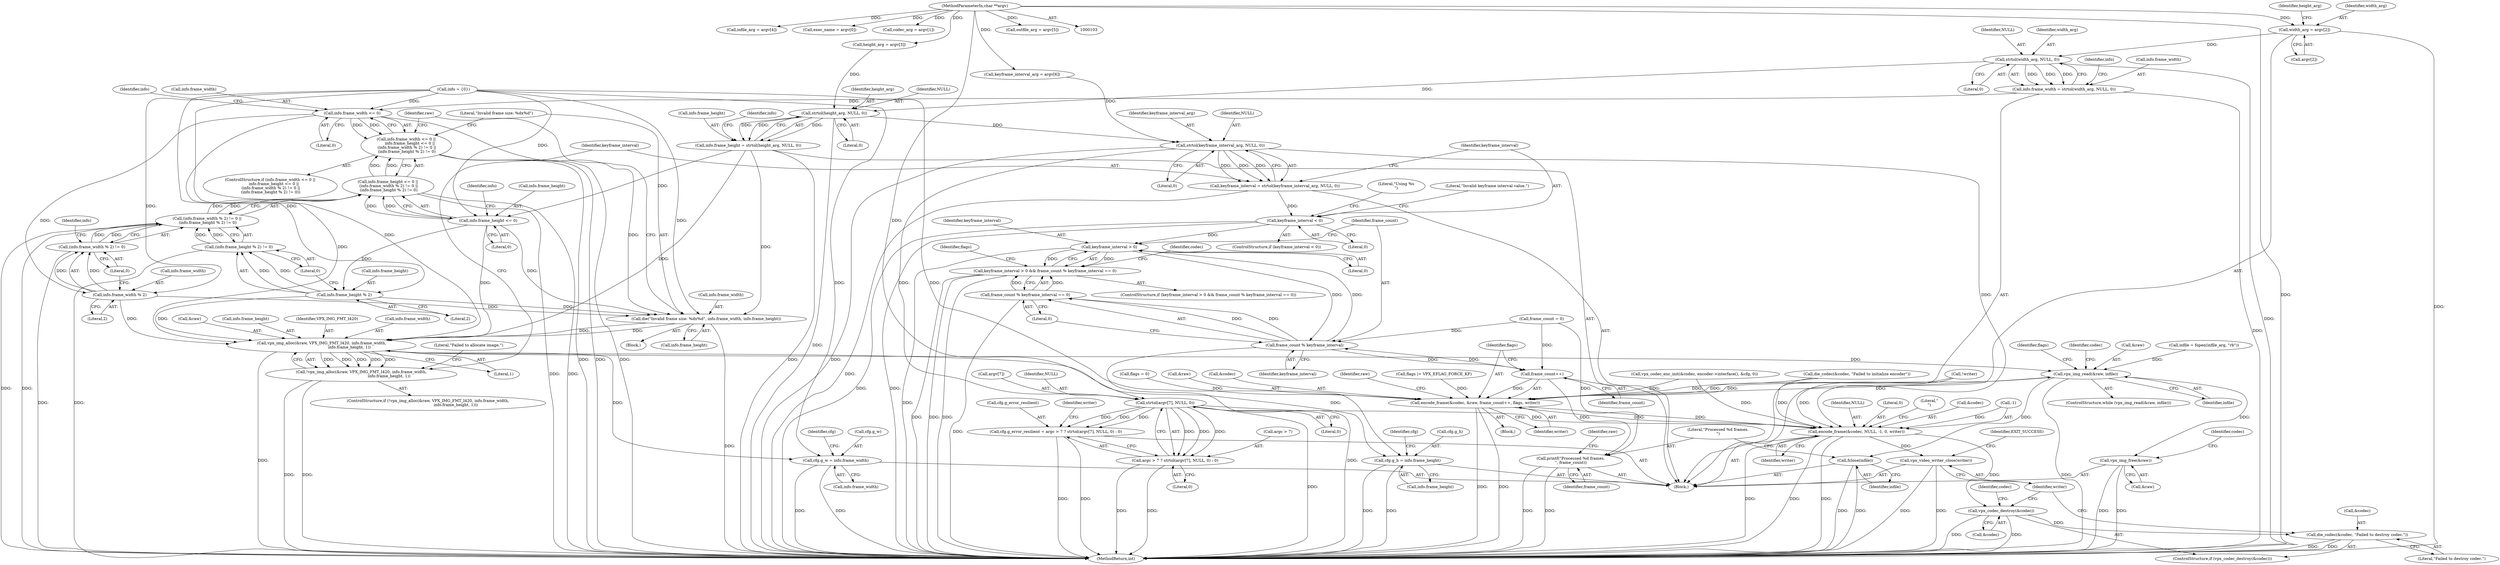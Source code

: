digraph "0_Android_5a9753fca56f0eeb9f61e342b2fccffc364f9426_14@array" {
"1000182" [label="(Call,width_arg = argv[2])"];
"1000105" [label="(MethodParameterIn,char **argv)"];
"1000227" [label="(Call,strtol(width_arg, NULL, 0))"];
"1000223" [label="(Call,info.frame_width = strtol(width_arg, NULL, 0))"];
"1000255" [label="(Call,info.frame_width <= 0)"];
"1000254" [label="(Call,info.frame_width <= 0 ||\n      info.frame_height <= 0 ||\n (info.frame_width % 2) != 0 ||\n (info.frame_height % 2) != 0)"];
"1000268" [label="(Call,info.frame_width % 2)"];
"1000267" [label="(Call,(info.frame_width % 2) != 0)"];
"1000266" [label="(Call,(info.frame_width % 2) != 0 ||\n (info.frame_height % 2) != 0)"];
"1000260" [label="(Call,info.frame_height <= 0 ||\n (info.frame_width % 2) != 0 ||\n (info.frame_height % 2) != 0)"];
"1000282" [label="(Call,die(\"Invalid frame size: %dx%d\", info.frame_width, info.frame_height))"];
"1000292" [label="(Call,vpx_img_alloc(&raw, VPX_IMG_FMT_I420, info.frame_width,\n                                             info.frame_height, 1))"];
"1000291" [label="(Call,!vpx_img_alloc(&raw, VPX_IMG_FMT_I420, info.frame_width,\n                                             info.frame_height, 1))"];
"1000335" [label="(Call,cfg.g_w = info.frame_width)"];
"1000342" [label="(Call,cfg.g_h = info.frame_height)"];
"1000427" [label="(Call,vpx_img_read(&raw, infile))"];
"1000449" [label="(Call,encode_frame(&codec, &raw, frame_count++, flags, writer))"];
"1000458" [label="(Call,encode_frame(&codec, NULL, -1, 0, writer))"];
"1000477" [label="(Call,vpx_codec_destroy(&codec))"];
"1000480" [label="(Call,die_codec(&codec, \"Failed to destroy codec.\"))"];
"1000484" [label="(Call,vpx_video_writer_close(writer))"];
"1000468" [label="(Call,fclose(infile))"];
"1000473" [label="(Call,vpx_img_free(&raw))"];
"1000235" [label="(Call,strtol(height_arg, NULL, 0))"];
"1000231" [label="(Call,info.frame_height = strtol(height_arg, NULL, 0))"];
"1000261" [label="(Call,info.frame_height <= 0)"];
"1000275" [label="(Call,info.frame_height % 2)"];
"1000274" [label="(Call,(info.frame_height % 2) != 0)"];
"1000308" [label="(Call,strtol(keyframe_interval_arg, NULL, 0))"];
"1000306" [label="(Call,keyframe_interval = strtol(keyframe_interval_arg, NULL, 0))"];
"1000313" [label="(Call,keyframe_interval < 0)"];
"1000438" [label="(Call,keyframe_interval > 0)"];
"1000437" [label="(Call,keyframe_interval > 0 && frame_count % keyframe_interval == 0)"];
"1000442" [label="(Call,frame_count % keyframe_interval)"];
"1000441" [label="(Call,frame_count % keyframe_interval == 0)"];
"1000454" [label="(Call,frame_count++)"];
"1000470" [label="(Call,printf(\"Processed %d frames.\n\", frame_count))"];
"1000384" [label="(Call,strtol(argv[7], NULL, 0))"];
"1000376" [label="(Call,cfg.g_error_resilient = argc > 7 ? strtol(argv[7], NULL, 0) : 0)"];
"1000380" [label="(Call,argc > 7 ? strtol(argv[7], NULL, 0) : 0)"];
"1000263" [label="(Identifier,info)"];
"1000274" [label="(Call,(info.frame_height % 2) != 0)"];
"1000272" [label="(Literal,2)"];
"1000422" [label="(Call,die_codec(&codec, \"Failed to initialize encoder\"))"];
"1000461" [label="(Identifier,NULL)"];
"1000478" [label="(Call,&codec)"];
"1000384" [label="(Call,strtol(argv[7], NULL, 0))"];
"1000392" [label="(Identifier,writer)"];
"1000484" [label="(Call,vpx_video_writer_close(writer))"];
"1000482" [label="(Identifier,codec)"];
"1000280" [label="(Literal,0)"];
"1000406" [label="(Call,infile = fopen(infile_arg, \"rb\"))"];
"1000232" [label="(Call,info.frame_height)"];
"1000266" [label="(Call,(info.frame_width % 2) != 0 ||\n (info.frame_height % 2) != 0)"];
"1000192" [label="(Call,infile_arg = argv[4])"];
"1000229" [label="(Identifier,NULL)"];
"1000291" [label="(Call,!vpx_img_alloc(&raw, VPX_IMG_FMT_I420, info.frame_width,\n                                             info.frame_height, 1))"];
"1000437" [label="(Call,keyframe_interval > 0 && frame_count % keyframe_interval == 0)"];
"1000292" [label="(Call,vpx_img_alloc(&raw, VPX_IMG_FMT_I420, info.frame_width,\n                                             info.frame_height, 1))"];
"1000473" [label="(Call,vpx_img_free(&raw))"];
"1000377" [label="(Call,cfg.g_error_resilient)"];
"1000275" [label="(Call,info.frame_height % 2)"];
"1000281" [label="(Block,)"];
"1000254" [label="(Call,info.frame_width <= 0 ||\n      info.frame_height <= 0 ||\n (info.frame_width % 2) != 0 ||\n (info.frame_height % 2) != 0)"];
"1000439" [label="(Identifier,keyframe_interval)"];
"1000471" [label="(Literal,\"Processed %d frames.\n\")"];
"1000440" [label="(Literal,0)"];
"1000282" [label="(Call,die(\"Invalid frame size: %dx%d\", info.frame_width, info.frame_height))"];
"1000230" [label="(Literal,0)"];
"1000312" [label="(ControlStructure,if (keyframe_interval < 0))"];
"1000390" [label="(Literal,0)"];
"1000426" [label="(ControlStructure,while (vpx_img_read(&raw, infile)))"];
"1000270" [label="(Identifier,info)"];
"1000469" [label="(Identifier,infile)"];
"1000344" [label="(Identifier,cfg)"];
"1000487" [label="(Identifier,EXIT_SUCCESS)"];
"1000485" [label="(Identifier,writer)"];
"1000455" [label="(Identifier,frame_count)"];
"1000183" [label="(Identifier,width_arg)"];
"1000438" [label="(Call,keyframe_interval > 0)"];
"1000479" [label="(Identifier,codec)"];
"1000436" [label="(ControlStructure,if (keyframe_interval > 0 && frame_count % keyframe_interval == 0))"];
"1000380" [label="(Call,argc > 7 ? strtol(argv[7], NULL, 0) : 0)"];
"1000228" [label="(Identifier,width_arg)"];
"1000434" [label="(Identifier,flags)"];
"1000449" [label="(Call,encode_frame(&codec, &raw, frame_count++, flags, writer))"];
"1000306" [label="(Call,keyframe_interval = strtol(keyframe_interval_arg, NULL, 0))"];
"1000293" [label="(Call,&raw)"];
"1000166" [label="(Call,exec_name = argv[0])"];
"1000454" [label="(Call,frame_count++)"];
"1000430" [label="(Identifier,infile)"];
"1000261" [label="(Call,info.frame_height <= 0)"];
"1000475" [label="(Identifier,raw)"];
"1000294" [label="(Identifier,raw)"];
"1000177" [label="(Call,codec_arg = argv[1])"];
"1000277" [label="(Identifier,info)"];
"1000376" [label="(Call,cfg.g_error_resilient = argc > 7 ? strtol(argv[7], NULL, 0) : 0)"];
"1000339" [label="(Call,info.frame_width)"];
"1000236" [label="(Identifier,height_arg)"];
"1000309" [label="(Identifier,keyframe_interval_arg)"];
"1000283" [label="(Literal,\"Invalid frame size: %dx%d\")"];
"1000456" [label="(Identifier,flags)"];
"1000299" [label="(Call,info.frame_height)"];
"1000464" [label="(Literal,0)"];
"1000290" [label="(ControlStructure,if (!vpx_img_alloc(&raw, VPX_IMG_FMT_I420, info.frame_width,\n                                             info.frame_height, 1)))"];
"1000468" [label="(Call,fclose(infile))"];
"1000427" [label="(Call,vpx_img_read(&raw, infile))"];
"1000260" [label="(Call,info.frame_height <= 0 ||\n (info.frame_width % 2) != 0 ||\n (info.frame_height % 2) != 0)"];
"1000184" [label="(Call,argv[2])"];
"1000307" [label="(Identifier,keyframe_interval)"];
"1000385" [label="(Call,argv[7])"];
"1000182" [label="(Call,width_arg = argv[2])"];
"1000381" [label="(Call,argc > 7)"];
"1000346" [label="(Call,info.frame_height)"];
"1000233" [label="(Identifier,info)"];
"1000399" [label="(Call,!writer)"];
"1000284" [label="(Call,info.frame_width)"];
"1000343" [label="(Call,cfg.g_h)"];
"1000313" [label="(Call,keyframe_interval < 0)"];
"1000287" [label="(Call,info.frame_height)"];
"1000259" [label="(Literal,0)"];
"1000452" [label="(Call,&raw)"];
"1000488" [label="(MethodReturn,int)"];
"1000235" [label="(Call,strtol(height_arg, NULL, 0))"];
"1000237" [label="(Identifier,NULL)"];
"1000267" [label="(Call,(info.frame_width % 2) != 0)"];
"1000483" [label="(Literal,\"Failed to destroy codec.\")"];
"1000342" [label="(Call,cfg.g_h = info.frame_height)"];
"1000231" [label="(Call,info.frame_height = strtol(height_arg, NULL, 0))"];
"1000474" [label="(Call,&raw)"];
"1000451" [label="(Identifier,codec)"];
"1000268" [label="(Call,info.frame_width % 2)"];
"1000224" [label="(Call,info.frame_width)"];
"1000470" [label="(Call,printf(\"Processed %d frames.\n\", frame_count))"];
"1000457" [label="(Identifier,writer)"];
"1000295" [label="(Identifier,VPX_IMG_FMT_I420)"];
"1000352" [label="(Identifier,cfg)"];
"1000302" [label="(Literal,1)"];
"1000311" [label="(Literal,0)"];
"1000187" [label="(Call,height_arg = argv[3])"];
"1000481" [label="(Call,&codec)"];
"1000315" [label="(Literal,0)"];
"1000279" [label="(Literal,2)"];
"1000317" [label="(Literal,\"Invalid keyframe interval value.\")"];
"1000256" [label="(Call,info.frame_width)"];
"1000296" [label="(Call,info.frame_width)"];
"1000450" [label="(Call,&codec)"];
"1000480" [label="(Call,die_codec(&codec, \"Failed to destroy codec.\"))"];
"1000458" [label="(Call,encode_frame(&codec, NULL, -1, 0, writer))"];
"1000188" [label="(Identifier,height_arg)"];
"1000445" [label="(Literal,0)"];
"1000314" [label="(Identifier,keyframe_interval)"];
"1000472" [label="(Identifier,frame_count)"];
"1000443" [label="(Identifier,frame_count)"];
"1000310" [label="(Identifier,NULL)"];
"1000477" [label="(Call,vpx_codec_destroy(&codec))"];
"1000429" [label="(Identifier,raw)"];
"1000467" [label="(Literal,\"\n\")"];
"1000223" [label="(Call,info.frame_width = strtol(width_arg, NULL, 0))"];
"1000431" [label="(Block,)"];
"1000253" [label="(ControlStructure,if (info.frame_width <= 0 ||\n      info.frame_height <= 0 ||\n (info.frame_width % 2) != 0 ||\n (info.frame_height % 2) != 0))"];
"1000120" [label="(Call,info = {0})"];
"1000446" [label="(Call,flags |= VPX_EFLAG_FORCE_KF)"];
"1000460" [label="(Identifier,codec)"];
"1000476" [label="(ControlStructure,if (vpx_codec_destroy(&codec)))"];
"1000202" [label="(Call,keyframe_interval_arg = argv[6])"];
"1000388" [label="(Identifier,NULL)"];
"1000459" [label="(Call,&codec)"];
"1000197" [label="(Call,outfile_arg = argv[5])"];
"1000269" [label="(Call,info.frame_width)"];
"1000273" [label="(Literal,0)"];
"1000433" [label="(Call,flags = 0)"];
"1000265" [label="(Literal,0)"];
"1000415" [label="(Call,vpx_codec_enc_init(&codec, encoder->interface(), &cfg, 0))"];
"1000465" [label="(Identifier,writer)"];
"1000447" [label="(Identifier,flags)"];
"1000444" [label="(Identifier,keyframe_interval)"];
"1000242" [label="(Identifier,info)"];
"1000262" [label="(Call,info.frame_height)"];
"1000389" [label="(Literal,0)"];
"1000305" [label="(Literal,\"Failed to allocate image.\")"];
"1000462" [label="(Call,-1)"];
"1000428" [label="(Call,&raw)"];
"1000114" [label="(Call,frame_count = 0)"];
"1000238" [label="(Literal,0)"];
"1000227" [label="(Call,strtol(width_arg, NULL, 0))"];
"1000335" [label="(Call,cfg.g_w = info.frame_width)"];
"1000308" [label="(Call,strtol(keyframe_interval_arg, NULL, 0))"];
"1000442" [label="(Call,frame_count % keyframe_interval)"];
"1000105" [label="(MethodParameterIn,char **argv)"];
"1000319" [label="(Literal,\"Using %s\n\")"];
"1000336" [label="(Call,cfg.g_w)"];
"1000106" [label="(Block,)"];
"1000276" [label="(Call,info.frame_height)"];
"1000441" [label="(Call,frame_count % keyframe_interval == 0)"];
"1000255" [label="(Call,info.frame_width <= 0)"];
"1000182" -> "1000106"  [label="AST: "];
"1000182" -> "1000184"  [label="CFG: "];
"1000183" -> "1000182"  [label="AST: "];
"1000184" -> "1000182"  [label="AST: "];
"1000188" -> "1000182"  [label="CFG: "];
"1000182" -> "1000488"  [label="DDG: "];
"1000105" -> "1000182"  [label="DDG: "];
"1000182" -> "1000227"  [label="DDG: "];
"1000105" -> "1000103"  [label="AST: "];
"1000105" -> "1000488"  [label="DDG: "];
"1000105" -> "1000166"  [label="DDG: "];
"1000105" -> "1000177"  [label="DDG: "];
"1000105" -> "1000187"  [label="DDG: "];
"1000105" -> "1000192"  [label="DDG: "];
"1000105" -> "1000197"  [label="DDG: "];
"1000105" -> "1000202"  [label="DDG: "];
"1000105" -> "1000384"  [label="DDG: "];
"1000227" -> "1000223"  [label="AST: "];
"1000227" -> "1000230"  [label="CFG: "];
"1000228" -> "1000227"  [label="AST: "];
"1000229" -> "1000227"  [label="AST: "];
"1000230" -> "1000227"  [label="AST: "];
"1000223" -> "1000227"  [label="CFG: "];
"1000227" -> "1000488"  [label="DDG: "];
"1000227" -> "1000223"  [label="DDG: "];
"1000227" -> "1000223"  [label="DDG: "];
"1000227" -> "1000223"  [label="DDG: "];
"1000227" -> "1000235"  [label="DDG: "];
"1000223" -> "1000106"  [label="AST: "];
"1000224" -> "1000223"  [label="AST: "];
"1000233" -> "1000223"  [label="CFG: "];
"1000223" -> "1000488"  [label="DDG: "];
"1000223" -> "1000255"  [label="DDG: "];
"1000255" -> "1000254"  [label="AST: "];
"1000255" -> "1000259"  [label="CFG: "];
"1000256" -> "1000255"  [label="AST: "];
"1000259" -> "1000255"  [label="AST: "];
"1000263" -> "1000255"  [label="CFG: "];
"1000254" -> "1000255"  [label="CFG: "];
"1000255" -> "1000254"  [label="DDG: "];
"1000255" -> "1000254"  [label="DDG: "];
"1000120" -> "1000255"  [label="DDG: "];
"1000255" -> "1000268"  [label="DDG: "];
"1000255" -> "1000282"  [label="DDG: "];
"1000255" -> "1000292"  [label="DDG: "];
"1000254" -> "1000253"  [label="AST: "];
"1000254" -> "1000260"  [label="CFG: "];
"1000260" -> "1000254"  [label="AST: "];
"1000283" -> "1000254"  [label="CFG: "];
"1000294" -> "1000254"  [label="CFG: "];
"1000254" -> "1000488"  [label="DDG: "];
"1000254" -> "1000488"  [label="DDG: "];
"1000254" -> "1000488"  [label="DDG: "];
"1000260" -> "1000254"  [label="DDG: "];
"1000260" -> "1000254"  [label="DDG: "];
"1000268" -> "1000267"  [label="AST: "];
"1000268" -> "1000272"  [label="CFG: "];
"1000269" -> "1000268"  [label="AST: "];
"1000272" -> "1000268"  [label="AST: "];
"1000273" -> "1000268"  [label="CFG: "];
"1000268" -> "1000267"  [label="DDG: "];
"1000268" -> "1000267"  [label="DDG: "];
"1000120" -> "1000268"  [label="DDG: "];
"1000268" -> "1000282"  [label="DDG: "];
"1000268" -> "1000292"  [label="DDG: "];
"1000267" -> "1000266"  [label="AST: "];
"1000267" -> "1000273"  [label="CFG: "];
"1000273" -> "1000267"  [label="AST: "];
"1000277" -> "1000267"  [label="CFG: "];
"1000266" -> "1000267"  [label="CFG: "];
"1000267" -> "1000488"  [label="DDG: "];
"1000267" -> "1000266"  [label="DDG: "];
"1000267" -> "1000266"  [label="DDG: "];
"1000266" -> "1000260"  [label="AST: "];
"1000266" -> "1000274"  [label="CFG: "];
"1000274" -> "1000266"  [label="AST: "];
"1000260" -> "1000266"  [label="CFG: "];
"1000266" -> "1000488"  [label="DDG: "];
"1000266" -> "1000488"  [label="DDG: "];
"1000266" -> "1000260"  [label="DDG: "];
"1000266" -> "1000260"  [label="DDG: "];
"1000274" -> "1000266"  [label="DDG: "];
"1000274" -> "1000266"  [label="DDG: "];
"1000260" -> "1000261"  [label="CFG: "];
"1000261" -> "1000260"  [label="AST: "];
"1000260" -> "1000488"  [label="DDG: "];
"1000260" -> "1000488"  [label="DDG: "];
"1000261" -> "1000260"  [label="DDG: "];
"1000261" -> "1000260"  [label="DDG: "];
"1000282" -> "1000281"  [label="AST: "];
"1000282" -> "1000287"  [label="CFG: "];
"1000283" -> "1000282"  [label="AST: "];
"1000284" -> "1000282"  [label="AST: "];
"1000287" -> "1000282"  [label="AST: "];
"1000294" -> "1000282"  [label="CFG: "];
"1000282" -> "1000488"  [label="DDG: "];
"1000120" -> "1000282"  [label="DDG: "];
"1000275" -> "1000282"  [label="DDG: "];
"1000261" -> "1000282"  [label="DDG: "];
"1000231" -> "1000282"  [label="DDG: "];
"1000282" -> "1000292"  [label="DDG: "];
"1000282" -> "1000292"  [label="DDG: "];
"1000292" -> "1000291"  [label="AST: "];
"1000292" -> "1000302"  [label="CFG: "];
"1000293" -> "1000292"  [label="AST: "];
"1000295" -> "1000292"  [label="AST: "];
"1000296" -> "1000292"  [label="AST: "];
"1000299" -> "1000292"  [label="AST: "];
"1000302" -> "1000292"  [label="AST: "];
"1000291" -> "1000292"  [label="CFG: "];
"1000292" -> "1000488"  [label="DDG: "];
"1000292" -> "1000291"  [label="DDG: "];
"1000292" -> "1000291"  [label="DDG: "];
"1000292" -> "1000291"  [label="DDG: "];
"1000292" -> "1000291"  [label="DDG: "];
"1000292" -> "1000291"  [label="DDG: "];
"1000120" -> "1000292"  [label="DDG: "];
"1000275" -> "1000292"  [label="DDG: "];
"1000261" -> "1000292"  [label="DDG: "];
"1000231" -> "1000292"  [label="DDG: "];
"1000292" -> "1000335"  [label="DDG: "];
"1000292" -> "1000342"  [label="DDG: "];
"1000292" -> "1000427"  [label="DDG: "];
"1000291" -> "1000290"  [label="AST: "];
"1000305" -> "1000291"  [label="CFG: "];
"1000307" -> "1000291"  [label="CFG: "];
"1000291" -> "1000488"  [label="DDG: "];
"1000291" -> "1000488"  [label="DDG: "];
"1000335" -> "1000106"  [label="AST: "];
"1000335" -> "1000339"  [label="CFG: "];
"1000336" -> "1000335"  [label="AST: "];
"1000339" -> "1000335"  [label="AST: "];
"1000344" -> "1000335"  [label="CFG: "];
"1000335" -> "1000488"  [label="DDG: "];
"1000335" -> "1000488"  [label="DDG: "];
"1000120" -> "1000335"  [label="DDG: "];
"1000342" -> "1000106"  [label="AST: "];
"1000342" -> "1000346"  [label="CFG: "];
"1000343" -> "1000342"  [label="AST: "];
"1000346" -> "1000342"  [label="AST: "];
"1000352" -> "1000342"  [label="CFG: "];
"1000342" -> "1000488"  [label="DDG: "];
"1000342" -> "1000488"  [label="DDG: "];
"1000120" -> "1000342"  [label="DDG: "];
"1000427" -> "1000426"  [label="AST: "];
"1000427" -> "1000430"  [label="CFG: "];
"1000428" -> "1000427"  [label="AST: "];
"1000430" -> "1000427"  [label="AST: "];
"1000434" -> "1000427"  [label="CFG: "];
"1000460" -> "1000427"  [label="CFG: "];
"1000427" -> "1000488"  [label="DDG: "];
"1000449" -> "1000427"  [label="DDG: "];
"1000406" -> "1000427"  [label="DDG: "];
"1000427" -> "1000449"  [label="DDG: "];
"1000427" -> "1000468"  [label="DDG: "];
"1000427" -> "1000473"  [label="DDG: "];
"1000449" -> "1000431"  [label="AST: "];
"1000449" -> "1000457"  [label="CFG: "];
"1000450" -> "1000449"  [label="AST: "];
"1000452" -> "1000449"  [label="AST: "];
"1000454" -> "1000449"  [label="AST: "];
"1000456" -> "1000449"  [label="AST: "];
"1000457" -> "1000449"  [label="AST: "];
"1000429" -> "1000449"  [label="CFG: "];
"1000449" -> "1000488"  [label="DDG: "];
"1000449" -> "1000488"  [label="DDG: "];
"1000415" -> "1000449"  [label="DDG: "];
"1000422" -> "1000449"  [label="DDG: "];
"1000454" -> "1000449"  [label="DDG: "];
"1000433" -> "1000449"  [label="DDG: "];
"1000446" -> "1000449"  [label="DDG: "];
"1000399" -> "1000449"  [label="DDG: "];
"1000449" -> "1000458"  [label="DDG: "];
"1000449" -> "1000458"  [label="DDG: "];
"1000458" -> "1000106"  [label="AST: "];
"1000458" -> "1000465"  [label="CFG: "];
"1000459" -> "1000458"  [label="AST: "];
"1000461" -> "1000458"  [label="AST: "];
"1000462" -> "1000458"  [label="AST: "];
"1000464" -> "1000458"  [label="AST: "];
"1000465" -> "1000458"  [label="AST: "];
"1000467" -> "1000458"  [label="CFG: "];
"1000458" -> "1000488"  [label="DDG: "];
"1000458" -> "1000488"  [label="DDG: "];
"1000458" -> "1000488"  [label="DDG: "];
"1000415" -> "1000458"  [label="DDG: "];
"1000422" -> "1000458"  [label="DDG: "];
"1000308" -> "1000458"  [label="DDG: "];
"1000384" -> "1000458"  [label="DDG: "];
"1000462" -> "1000458"  [label="DDG: "];
"1000399" -> "1000458"  [label="DDG: "];
"1000458" -> "1000477"  [label="DDG: "];
"1000458" -> "1000484"  [label="DDG: "];
"1000477" -> "1000476"  [label="AST: "];
"1000477" -> "1000478"  [label="CFG: "];
"1000478" -> "1000477"  [label="AST: "];
"1000482" -> "1000477"  [label="CFG: "];
"1000485" -> "1000477"  [label="CFG: "];
"1000477" -> "1000488"  [label="DDG: "];
"1000477" -> "1000488"  [label="DDG: "];
"1000477" -> "1000480"  [label="DDG: "];
"1000480" -> "1000476"  [label="AST: "];
"1000480" -> "1000483"  [label="CFG: "];
"1000481" -> "1000480"  [label="AST: "];
"1000483" -> "1000480"  [label="AST: "];
"1000485" -> "1000480"  [label="CFG: "];
"1000480" -> "1000488"  [label="DDG: "];
"1000480" -> "1000488"  [label="DDG: "];
"1000484" -> "1000106"  [label="AST: "];
"1000484" -> "1000485"  [label="CFG: "];
"1000485" -> "1000484"  [label="AST: "];
"1000487" -> "1000484"  [label="CFG: "];
"1000484" -> "1000488"  [label="DDG: "];
"1000484" -> "1000488"  [label="DDG: "];
"1000468" -> "1000106"  [label="AST: "];
"1000468" -> "1000469"  [label="CFG: "];
"1000469" -> "1000468"  [label="AST: "];
"1000471" -> "1000468"  [label="CFG: "];
"1000468" -> "1000488"  [label="DDG: "];
"1000468" -> "1000488"  [label="DDG: "];
"1000473" -> "1000106"  [label="AST: "];
"1000473" -> "1000474"  [label="CFG: "];
"1000474" -> "1000473"  [label="AST: "];
"1000479" -> "1000473"  [label="CFG: "];
"1000473" -> "1000488"  [label="DDG: "];
"1000473" -> "1000488"  [label="DDG: "];
"1000235" -> "1000231"  [label="AST: "];
"1000235" -> "1000238"  [label="CFG: "];
"1000236" -> "1000235"  [label="AST: "];
"1000237" -> "1000235"  [label="AST: "];
"1000238" -> "1000235"  [label="AST: "];
"1000231" -> "1000235"  [label="CFG: "];
"1000235" -> "1000488"  [label="DDG: "];
"1000235" -> "1000231"  [label="DDG: "];
"1000235" -> "1000231"  [label="DDG: "];
"1000235" -> "1000231"  [label="DDG: "];
"1000187" -> "1000235"  [label="DDG: "];
"1000235" -> "1000308"  [label="DDG: "];
"1000231" -> "1000106"  [label="AST: "];
"1000232" -> "1000231"  [label="AST: "];
"1000242" -> "1000231"  [label="CFG: "];
"1000231" -> "1000488"  [label="DDG: "];
"1000231" -> "1000261"  [label="DDG: "];
"1000261" -> "1000265"  [label="CFG: "];
"1000262" -> "1000261"  [label="AST: "];
"1000265" -> "1000261"  [label="AST: "];
"1000270" -> "1000261"  [label="CFG: "];
"1000120" -> "1000261"  [label="DDG: "];
"1000261" -> "1000275"  [label="DDG: "];
"1000275" -> "1000274"  [label="AST: "];
"1000275" -> "1000279"  [label="CFG: "];
"1000276" -> "1000275"  [label="AST: "];
"1000279" -> "1000275"  [label="AST: "];
"1000280" -> "1000275"  [label="CFG: "];
"1000275" -> "1000274"  [label="DDG: "];
"1000275" -> "1000274"  [label="DDG: "];
"1000120" -> "1000275"  [label="DDG: "];
"1000274" -> "1000280"  [label="CFG: "];
"1000280" -> "1000274"  [label="AST: "];
"1000274" -> "1000488"  [label="DDG: "];
"1000308" -> "1000306"  [label="AST: "];
"1000308" -> "1000311"  [label="CFG: "];
"1000309" -> "1000308"  [label="AST: "];
"1000310" -> "1000308"  [label="AST: "];
"1000311" -> "1000308"  [label="AST: "];
"1000306" -> "1000308"  [label="CFG: "];
"1000308" -> "1000488"  [label="DDG: "];
"1000308" -> "1000306"  [label="DDG: "];
"1000308" -> "1000306"  [label="DDG: "];
"1000308" -> "1000306"  [label="DDG: "];
"1000202" -> "1000308"  [label="DDG: "];
"1000308" -> "1000384"  [label="DDG: "];
"1000306" -> "1000106"  [label="AST: "];
"1000307" -> "1000306"  [label="AST: "];
"1000314" -> "1000306"  [label="CFG: "];
"1000306" -> "1000488"  [label="DDG: "];
"1000306" -> "1000313"  [label="DDG: "];
"1000313" -> "1000312"  [label="AST: "];
"1000313" -> "1000315"  [label="CFG: "];
"1000314" -> "1000313"  [label="AST: "];
"1000315" -> "1000313"  [label="AST: "];
"1000317" -> "1000313"  [label="CFG: "];
"1000319" -> "1000313"  [label="CFG: "];
"1000313" -> "1000488"  [label="DDG: "];
"1000313" -> "1000488"  [label="DDG: "];
"1000313" -> "1000438"  [label="DDG: "];
"1000438" -> "1000437"  [label="AST: "];
"1000438" -> "1000440"  [label="CFG: "];
"1000439" -> "1000438"  [label="AST: "];
"1000440" -> "1000438"  [label="AST: "];
"1000443" -> "1000438"  [label="CFG: "];
"1000437" -> "1000438"  [label="CFG: "];
"1000438" -> "1000488"  [label="DDG: "];
"1000438" -> "1000437"  [label="DDG: "];
"1000438" -> "1000437"  [label="DDG: "];
"1000442" -> "1000438"  [label="DDG: "];
"1000438" -> "1000442"  [label="DDG: "];
"1000437" -> "1000436"  [label="AST: "];
"1000437" -> "1000441"  [label="CFG: "];
"1000441" -> "1000437"  [label="AST: "];
"1000447" -> "1000437"  [label="CFG: "];
"1000451" -> "1000437"  [label="CFG: "];
"1000437" -> "1000488"  [label="DDG: "];
"1000437" -> "1000488"  [label="DDG: "];
"1000437" -> "1000488"  [label="DDG: "];
"1000441" -> "1000437"  [label="DDG: "];
"1000441" -> "1000437"  [label="DDG: "];
"1000442" -> "1000441"  [label="AST: "];
"1000442" -> "1000444"  [label="CFG: "];
"1000443" -> "1000442"  [label="AST: "];
"1000444" -> "1000442"  [label="AST: "];
"1000445" -> "1000442"  [label="CFG: "];
"1000442" -> "1000488"  [label="DDG: "];
"1000442" -> "1000441"  [label="DDG: "];
"1000442" -> "1000441"  [label="DDG: "];
"1000454" -> "1000442"  [label="DDG: "];
"1000114" -> "1000442"  [label="DDG: "];
"1000442" -> "1000454"  [label="DDG: "];
"1000441" -> "1000445"  [label="CFG: "];
"1000445" -> "1000441"  [label="AST: "];
"1000441" -> "1000488"  [label="DDG: "];
"1000454" -> "1000455"  [label="CFG: "];
"1000455" -> "1000454"  [label="AST: "];
"1000456" -> "1000454"  [label="CFG: "];
"1000114" -> "1000454"  [label="DDG: "];
"1000454" -> "1000470"  [label="DDG: "];
"1000470" -> "1000106"  [label="AST: "];
"1000470" -> "1000472"  [label="CFG: "];
"1000471" -> "1000470"  [label="AST: "];
"1000472" -> "1000470"  [label="AST: "];
"1000475" -> "1000470"  [label="CFG: "];
"1000470" -> "1000488"  [label="DDG: "];
"1000470" -> "1000488"  [label="DDG: "];
"1000114" -> "1000470"  [label="DDG: "];
"1000384" -> "1000380"  [label="AST: "];
"1000384" -> "1000389"  [label="CFG: "];
"1000385" -> "1000384"  [label="AST: "];
"1000388" -> "1000384"  [label="AST: "];
"1000389" -> "1000384"  [label="AST: "];
"1000380" -> "1000384"  [label="CFG: "];
"1000384" -> "1000488"  [label="DDG: "];
"1000384" -> "1000376"  [label="DDG: "];
"1000384" -> "1000376"  [label="DDG: "];
"1000384" -> "1000376"  [label="DDG: "];
"1000384" -> "1000380"  [label="DDG: "];
"1000384" -> "1000380"  [label="DDG: "];
"1000384" -> "1000380"  [label="DDG: "];
"1000376" -> "1000106"  [label="AST: "];
"1000376" -> "1000380"  [label="CFG: "];
"1000377" -> "1000376"  [label="AST: "];
"1000380" -> "1000376"  [label="AST: "];
"1000392" -> "1000376"  [label="CFG: "];
"1000376" -> "1000488"  [label="DDG: "];
"1000376" -> "1000488"  [label="DDG: "];
"1000380" -> "1000390"  [label="CFG: "];
"1000381" -> "1000380"  [label="AST: "];
"1000390" -> "1000380"  [label="AST: "];
"1000380" -> "1000488"  [label="DDG: "];
"1000380" -> "1000488"  [label="DDG: "];
}

